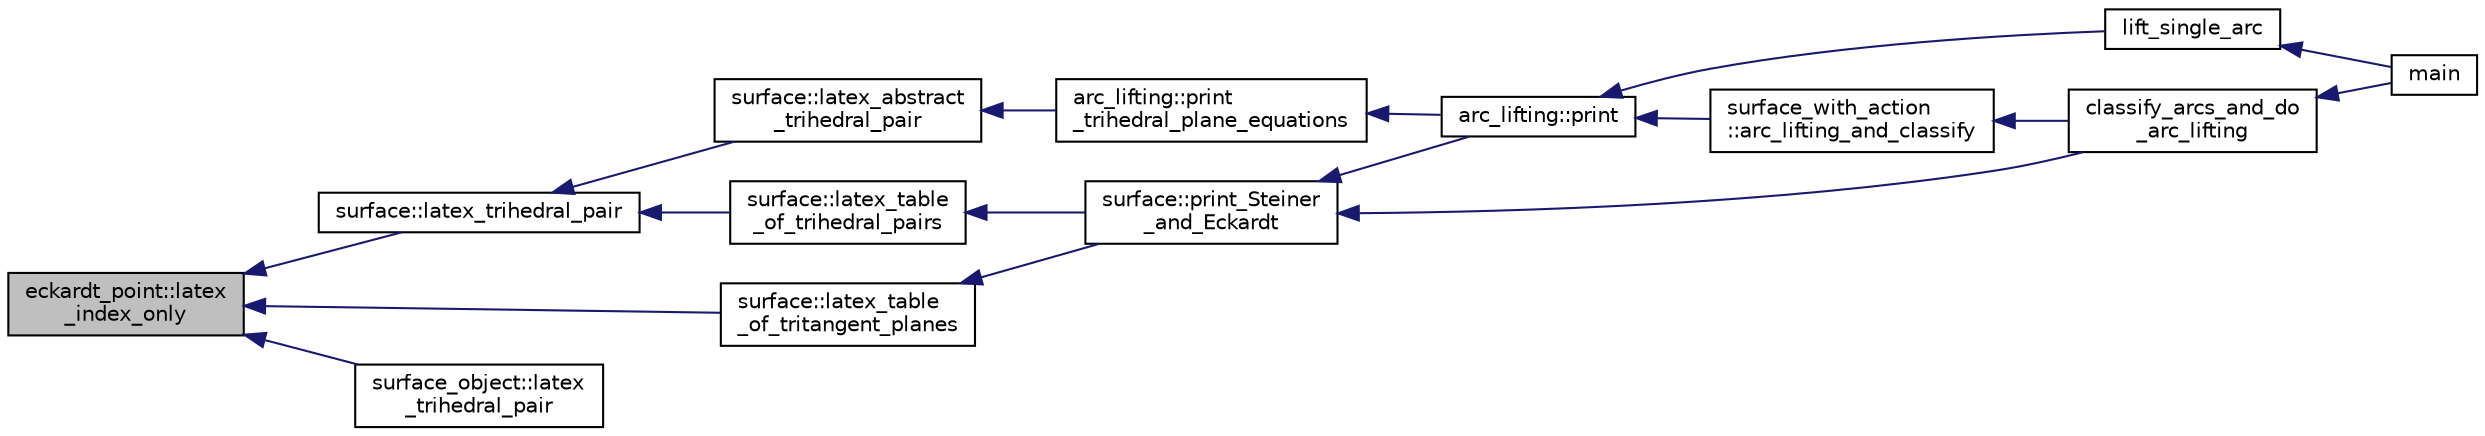 digraph "eckardt_point::latex_index_only"
{
  edge [fontname="Helvetica",fontsize="10",labelfontname="Helvetica",labelfontsize="10"];
  node [fontname="Helvetica",fontsize="10",shape=record];
  rankdir="LR";
  Node77 [label="eckardt_point::latex\l_index_only",height=0.2,width=0.4,color="black", fillcolor="grey75", style="filled", fontcolor="black"];
  Node77 -> Node78 [dir="back",color="midnightblue",fontsize="10",style="solid",fontname="Helvetica"];
  Node78 [label="surface::latex_trihedral_pair",height=0.2,width=0.4,color="black", fillcolor="white", style="filled",URL="$d5/d88/classsurface.html#af05aa0ba4420eee9f859ac13010137ac"];
  Node78 -> Node79 [dir="back",color="midnightblue",fontsize="10",style="solid",fontname="Helvetica"];
  Node79 [label="surface::latex_abstract\l_trihedral_pair",height=0.2,width=0.4,color="black", fillcolor="white", style="filled",URL="$d5/d88/classsurface.html#a67161b031df3fdd60989e73ec3a9213e"];
  Node79 -> Node80 [dir="back",color="midnightblue",fontsize="10",style="solid",fontname="Helvetica"];
  Node80 [label="arc_lifting::print\l_trihedral_plane_equations",height=0.2,width=0.4,color="black", fillcolor="white", style="filled",URL="$dc/db7/classarc__lifting.html#a0891242257251ca92491d6b9192645c6"];
  Node80 -> Node81 [dir="back",color="midnightblue",fontsize="10",style="solid",fontname="Helvetica"];
  Node81 [label="arc_lifting::print",height=0.2,width=0.4,color="black", fillcolor="white", style="filled",URL="$dc/db7/classarc__lifting.html#ae1609cb80720bc005f0fc3ea65150185"];
  Node81 -> Node82 [dir="back",color="midnightblue",fontsize="10",style="solid",fontname="Helvetica"];
  Node82 [label="lift_single_arc",height=0.2,width=0.4,color="black", fillcolor="white", style="filled",URL="$d6/dc3/arc__lifting__main_8_c.html#a0bdc148f70112959722a40cf9758d54b"];
  Node82 -> Node83 [dir="back",color="midnightblue",fontsize="10",style="solid",fontname="Helvetica"];
  Node83 [label="main",height=0.2,width=0.4,color="black", fillcolor="white", style="filled",URL="$d6/dc3/arc__lifting__main_8_c.html#a217dbf8b442f20279ea00b898af96f52"];
  Node81 -> Node84 [dir="back",color="midnightblue",fontsize="10",style="solid",fontname="Helvetica"];
  Node84 [label="surface_with_action\l::arc_lifting_and_classify",height=0.2,width=0.4,color="black", fillcolor="white", style="filled",URL="$d8/df9/classsurface__with__action.html#a62a3948f830c59e09ef94937650a07a4"];
  Node84 -> Node85 [dir="back",color="midnightblue",fontsize="10",style="solid",fontname="Helvetica"];
  Node85 [label="classify_arcs_and_do\l_arc_lifting",height=0.2,width=0.4,color="black", fillcolor="white", style="filled",URL="$d6/dc3/arc__lifting__main_8_c.html#afdd7be16f16b8c71e9a72fe5f6a0b59c"];
  Node85 -> Node83 [dir="back",color="midnightblue",fontsize="10",style="solid",fontname="Helvetica"];
  Node78 -> Node86 [dir="back",color="midnightblue",fontsize="10",style="solid",fontname="Helvetica"];
  Node86 [label="surface::latex_table\l_of_trihedral_pairs",height=0.2,width=0.4,color="black", fillcolor="white", style="filled",URL="$d5/d88/classsurface.html#a4bf576800eeba169776d5c199a836cd4"];
  Node86 -> Node87 [dir="back",color="midnightblue",fontsize="10",style="solid",fontname="Helvetica"];
  Node87 [label="surface::print_Steiner\l_and_Eckardt",height=0.2,width=0.4,color="black", fillcolor="white", style="filled",URL="$d5/d88/classsurface.html#ab67446d49aa095b11b6aac17091a846f"];
  Node87 -> Node85 [dir="back",color="midnightblue",fontsize="10",style="solid",fontname="Helvetica"];
  Node87 -> Node81 [dir="back",color="midnightblue",fontsize="10",style="solid",fontname="Helvetica"];
  Node77 -> Node88 [dir="back",color="midnightblue",fontsize="10",style="solid",fontname="Helvetica"];
  Node88 [label="surface::latex_table\l_of_tritangent_planes",height=0.2,width=0.4,color="black", fillcolor="white", style="filled",URL="$d5/d88/classsurface.html#a36e371faec8bb246f04400307148744c"];
  Node88 -> Node87 [dir="back",color="midnightblue",fontsize="10",style="solid",fontname="Helvetica"];
  Node77 -> Node89 [dir="back",color="midnightblue",fontsize="10",style="solid",fontname="Helvetica"];
  Node89 [label="surface_object::latex\l_trihedral_pair",height=0.2,width=0.4,color="black", fillcolor="white", style="filled",URL="$df/df8/classsurface__object.html#a6a117ddae3e964180e05e39c836c80f9"];
}
